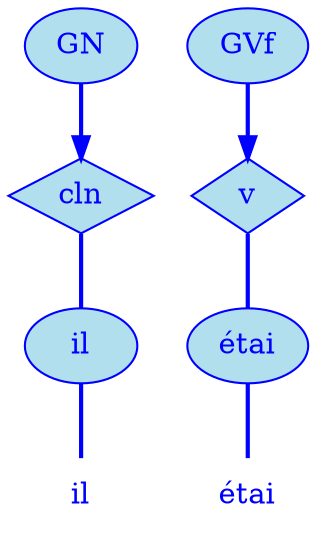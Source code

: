 digraph g {
	graph [bb="0,0,130,252"];
	node [label="\N"];
	graph [_draw_="c 5 -white C 5 -white P 4 0 0 0 252 130 252 130 0 ",
		xdotversion="1.2"];
	"mc1s1_t1#token84" [label=il, shape=plaintext, fillcolor=lightblue2, fontcolor=blue, pos="27,18", width="0.75", height="0.50", _ldraw_="F 14.000000 11 -Times-Roman c 4 -blue T 27 13 0 8 2 -il "];
	"mc1s1_W1#wordmc1s1_t1#token" [label=il, shape=ellipse, fillcolor=lightblue2, fontcolor=blue, pos="27,90", width="0.75", height="0.50", color=blue, style=filled, _draw_="S 6 -filled c 4 -blue C 10 -lightblue2 E 27 90 27 18 ", _ldraw_="F 14.000000 11 -Times-Roman c 4 -blue T 27 85 0 8 2 -il "];
	"mc1s1_P1L1#pos" [label=cln, shape=diamond, fillcolor=lightblue2, fontcolor=blue, pos="27,162", width="0.75", height="0.50", color=blue, style=filled, _draw_="S 6 -filled c 4 -blue C 10 -lightblue2 P 4 27 180 0 162 27 144 54 162 ", _ldraw_="F 14.000000 11 -Times-Roman c 4 -blue T 27 157 0 20 3 -cln "];
	"mc1s1_chk0#chunk" [label=GN, fillcolor=lightblue2, fontcolor=blue, pos="27,234", width="0.75", height="0.50", color=blue, style=filled, arrowhead=doubleoctagon, _draw_="S 6 -filled c 4 -blue C 10 -lightblue2 E 27 234 27 18 ", _ldraw_="F 14.000000 11 -Times-Roman c 4 -blue T 27 229 0 22 2 -GN "];
	"mc1s1_t3#token87" [label=étai, shape=plaintext, fillcolor=lightblue2, fontcolor=blue, pos="101,18", width="0.75", height="0.50", _ldraw_="F 14.000000 11 -Times-Roman c 4 -blue T 101 13 0 26 5 -étai "];
	"mc1s1_W2#wordmc1s1_t3#token" [label=étai, shape=ellipse, fillcolor=lightblue2, fontcolor=blue, pos="101,90", width="0.81", height="0.50", color=blue, style=filled, _draw_="S 6 -filled c 4 -blue C 10 -lightblue2 E 101 90 29 18 ", _ldraw_="F 14.000000 11 -Times-Roman c 4 -blue T 101 85 0 26 5 -étai "];
	"mc1s1_P23#pos" [label=v, shape=diamond, fillcolor=lightblue2, fontcolor=blue, pos="101,162", width="0.75", height="0.50", color=blue, style=filled, _draw_="S 6 -filled c 4 -blue C 10 -lightblue2 P 4 101 180 74 162 101 144 128 162 ", _ldraw_="F 14.000000 11 -Times-Roman c 4 -blue T 101 157 0 8 1 -v "];
	"mc1s1_chk1#chunk" [label=GVf, fillcolor=lightblue2, fontcolor=blue, pos="101,234", width="0.81", height="0.50", color=blue, style=filled, arrowhead=doubleoctagon, _draw_="S 6 -filled c 4 -blue C 10 -lightblue2 E 101 234 29 18 ", _ldraw_="F 14.000000 11 -Times-Roman c 4 -blue T 101 229 0 26 3 -GVf "];
	"mc1s1_W1#wordmc1s1_t1#token" -> "mc1s1_t1#token84" [arrowhead=none, color=blue, fontcolor=blue, style=bold, minlen=1, pos="27,72 27,61 27,47 27,36", _draw_="S 4 -bold c 4 -blue B 4 27 72 27 61 27 47 27 36 "];
	"mc1s1_P1L1#pos" -> "mc1s1_W1#wordmc1s1_t1#token" [arrowhead=none, color=blue, fontcolor=blue, style=bold, minlen=1, pos="27,144 27,133 27,119 27,108", _draw_="S 4 -bold c 4 -blue B 4 27 144 27 133 27 119 27 108 "];
	"mc1s1_chk0#chunk" -> "mc1s1_P1L1#pos" [color=blue, fontcolor=blue, style=bold, minlen=1, pos="e,27,180 27,216 27,208 27,199 27,190", shape=normal, _draw_="S 4 -bold c 4 -blue B 4 27 216 27 208 27 199 27 190 ", _hdraw_="S 5 -solid S 15 -setlinewidth(1) c 4 -blue C 4 -blue P 3 31 190 27 180 24 190 "];
	"mc1s1_W2#wordmc1s1_t3#token" -> "mc1s1_t3#token87" [arrowhead=none, color=blue, fontcolor=blue, style=bold, minlen=1, pos="101,72 101,61 101,47 101,36", _draw_="S 4 -bold c 4 -blue B 4 101 72 101 61 101 47 101 36 "];
	"mc1s1_P23#pos" -> "mc1s1_W2#wordmc1s1_t3#token" [arrowhead=none, color=blue, fontcolor=blue, style=bold, minlen=1, pos="101,144 101,133 101,119 101,108", _draw_="S 4 -bold c 4 -blue B 4 101 144 101 133 101 119 101 108 "];
	"mc1s1_chk1#chunk" -> "mc1s1_P23#pos" [color=blue, fontcolor=blue, style=bold, minlen=1, pos="e,101,180 101,216 101,208 101,199 101,190", shape=normal, _draw_="S 4 -bold c 4 -blue B 4 101 216 101 208 101 199 101 190 ", _hdraw_="S 5 -solid S 15 -setlinewidth(1) c 4 -blue C 4 -blue P 3 105 190 101 180 98 190 "];
}
